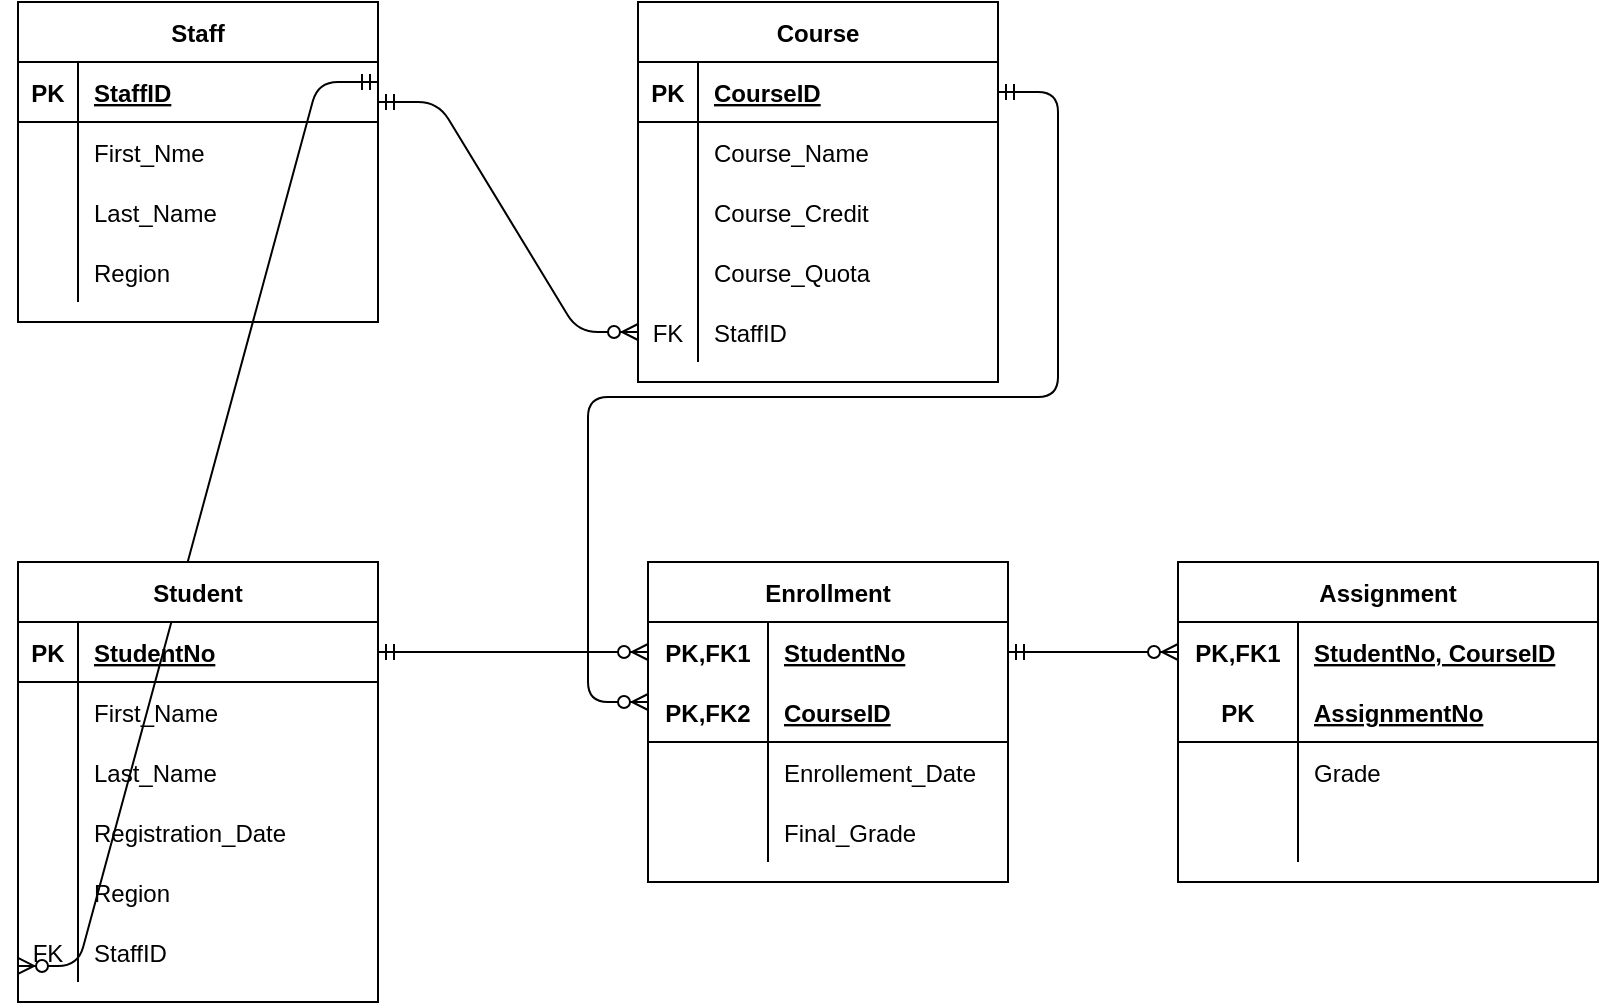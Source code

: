 <mxfile version="13.7.9" type="device"><diagram id="R2lEEEUBdFMjLlhIrx00" name="Page-1"><mxGraphModel dx="1278" dy="588" grid="1" gridSize="10" guides="1" tooltips="1" connect="1" arrows="1" fold="1" page="1" pageScale="1" pageWidth="850" pageHeight="1100" math="0" shadow="0" extFonts="Permanent Marker^https://fonts.googleapis.com/css?family=Permanent+Marker"><root><mxCell id="0"/><mxCell id="1" parent="0"/><mxCell id="6AYTQPLUuCGLxAneN_33-33" value="" style="edgeStyle=entityRelationEdgeStyle;fontSize=12;html=1;endArrow=ERzeroToMany;startArrow=ERmandOne;entryX=0;entryY=0.733;entryDx=0;entryDy=0;entryPerimeter=0;exitX=1;exitY=0.25;exitDx=0;exitDy=0;" edge="1" parent="1" source="6AYTQPLUuCGLxAneN_33-1" target="6AYTQPLUuCGLxAneN_33-30"><mxGeometry width="100" height="100" relative="1" as="geometry"><mxPoint x="280" y="90" as="sourcePoint"/><mxPoint x="380" y="-10" as="targetPoint"/></mxGeometry></mxCell><mxCell id="6AYTQPLUuCGLxAneN_33-50" value="Enrollment" style="shape=table;startSize=30;container=1;collapsible=1;childLayout=tableLayout;fixedRows=1;rowLines=0;fontStyle=1;align=center;resizeLast=1;" vertex="1" parent="1"><mxGeometry x="425" y="360" width="180" height="160" as="geometry"/></mxCell><mxCell id="6AYTQPLUuCGLxAneN_33-51" value="" style="shape=partialRectangle;collapsible=0;dropTarget=0;pointerEvents=0;fillColor=none;top=0;left=0;bottom=0;right=0;points=[[0,0.5],[1,0.5]];portConstraint=eastwest;" vertex="1" parent="6AYTQPLUuCGLxAneN_33-50"><mxGeometry y="30" width="180" height="30" as="geometry"/></mxCell><mxCell id="6AYTQPLUuCGLxAneN_33-52" value="PK,FK1" style="shape=partialRectangle;connectable=0;fillColor=none;top=0;left=0;bottom=0;right=0;fontStyle=1;overflow=hidden;" vertex="1" parent="6AYTQPLUuCGLxAneN_33-51"><mxGeometry width="60" height="30" as="geometry"/></mxCell><mxCell id="6AYTQPLUuCGLxAneN_33-53" value="StudentNo" style="shape=partialRectangle;connectable=0;fillColor=none;top=0;left=0;bottom=0;right=0;align=left;spacingLeft=6;fontStyle=5;overflow=hidden;" vertex="1" parent="6AYTQPLUuCGLxAneN_33-51"><mxGeometry x="60" width="120" height="30" as="geometry"/></mxCell><mxCell id="6AYTQPLUuCGLxAneN_33-54" value="" style="shape=partialRectangle;collapsible=0;dropTarget=0;pointerEvents=0;fillColor=none;top=0;left=0;bottom=1;right=0;points=[[0,0.5],[1,0.5]];portConstraint=eastwest;" vertex="1" parent="6AYTQPLUuCGLxAneN_33-50"><mxGeometry y="60" width="180" height="30" as="geometry"/></mxCell><mxCell id="6AYTQPLUuCGLxAneN_33-55" value="PK,FK2" style="shape=partialRectangle;connectable=0;fillColor=none;top=0;left=0;bottom=0;right=0;fontStyle=1;overflow=hidden;" vertex="1" parent="6AYTQPLUuCGLxAneN_33-54"><mxGeometry width="60" height="30" as="geometry"/></mxCell><mxCell id="6AYTQPLUuCGLxAneN_33-56" value="CourseID" style="shape=partialRectangle;connectable=0;fillColor=none;top=0;left=0;bottom=0;right=0;align=left;spacingLeft=6;fontStyle=5;overflow=hidden;" vertex="1" parent="6AYTQPLUuCGLxAneN_33-54"><mxGeometry x="60" width="120" height="30" as="geometry"/></mxCell><mxCell id="6AYTQPLUuCGLxAneN_33-57" value="" style="shape=partialRectangle;collapsible=0;dropTarget=0;pointerEvents=0;fillColor=none;top=0;left=0;bottom=0;right=0;points=[[0,0.5],[1,0.5]];portConstraint=eastwest;" vertex="1" parent="6AYTQPLUuCGLxAneN_33-50"><mxGeometry y="90" width="180" height="30" as="geometry"/></mxCell><mxCell id="6AYTQPLUuCGLxAneN_33-58" value="" style="shape=partialRectangle;connectable=0;fillColor=none;top=0;left=0;bottom=0;right=0;editable=1;overflow=hidden;" vertex="1" parent="6AYTQPLUuCGLxAneN_33-57"><mxGeometry width="60" height="30" as="geometry"/></mxCell><mxCell id="6AYTQPLUuCGLxAneN_33-59" value="Enrollement_Date" style="shape=partialRectangle;connectable=0;fillColor=none;top=0;left=0;bottom=0;right=0;align=left;spacingLeft=6;overflow=hidden;" vertex="1" parent="6AYTQPLUuCGLxAneN_33-57"><mxGeometry x="60" width="120" height="30" as="geometry"/></mxCell><mxCell id="6AYTQPLUuCGLxAneN_33-60" value="" style="shape=partialRectangle;collapsible=0;dropTarget=0;pointerEvents=0;fillColor=none;top=0;left=0;bottom=0;right=0;points=[[0,0.5],[1,0.5]];portConstraint=eastwest;" vertex="1" parent="6AYTQPLUuCGLxAneN_33-50"><mxGeometry y="120" width="180" height="30" as="geometry"/></mxCell><mxCell id="6AYTQPLUuCGLxAneN_33-61" value="" style="shape=partialRectangle;connectable=0;fillColor=none;top=0;left=0;bottom=0;right=0;editable=1;overflow=hidden;" vertex="1" parent="6AYTQPLUuCGLxAneN_33-60"><mxGeometry width="60" height="30" as="geometry"/></mxCell><mxCell id="6AYTQPLUuCGLxAneN_33-62" value="Final_Grade" style="shape=partialRectangle;connectable=0;fillColor=none;top=0;left=0;bottom=0;right=0;align=left;spacingLeft=6;overflow=hidden;" vertex="1" parent="6AYTQPLUuCGLxAneN_33-60"><mxGeometry x="60" width="120" height="30" as="geometry"/></mxCell><mxCell id="6AYTQPLUuCGLxAneN_33-63" value="" style="edgeStyle=entityRelationEdgeStyle;fontSize=12;html=1;endArrow=ERzeroToMany;startArrow=ERmandOne;exitX=1;exitY=0.5;exitDx=0;exitDy=0;entryX=0;entryY=0.5;entryDx=0;entryDy=0;" edge="1" parent="1" source="6AYTQPLUuCGLxAneN_33-15" target="6AYTQPLUuCGLxAneN_33-51"><mxGeometry width="100" height="100" relative="1" as="geometry"><mxPoint x="370" y="460" as="sourcePoint"/><mxPoint x="470" y="360" as="targetPoint"/></mxGeometry></mxCell><mxCell id="6AYTQPLUuCGLxAneN_33-64" value="" style="edgeStyle=entityRelationEdgeStyle;fontSize=12;html=1;endArrow=ERzeroToMany;startArrow=ERmandOne;exitX=1;exitY=0.5;exitDx=0;exitDy=0;" edge="1" parent="1" source="6AYTQPLUuCGLxAneN_33-35"><mxGeometry width="100" height="100" relative="1" as="geometry"><mxPoint x="325" y="530" as="sourcePoint"/><mxPoint x="425" y="430" as="targetPoint"/></mxGeometry></mxCell><mxCell id="6AYTQPLUuCGLxAneN_33-34" value="Course" style="shape=table;startSize=30;container=1;collapsible=1;childLayout=tableLayout;fixedRows=1;rowLines=0;fontStyle=1;align=center;resizeLast=1;" vertex="1" parent="1"><mxGeometry x="420" y="80" width="180" height="190" as="geometry"/></mxCell><mxCell id="6AYTQPLUuCGLxAneN_33-35" value="" style="shape=partialRectangle;collapsible=0;dropTarget=0;pointerEvents=0;fillColor=none;top=0;left=0;bottom=1;right=0;points=[[0,0.5],[1,0.5]];portConstraint=eastwest;" vertex="1" parent="6AYTQPLUuCGLxAneN_33-34"><mxGeometry y="30" width="180" height="30" as="geometry"/></mxCell><mxCell id="6AYTQPLUuCGLxAneN_33-36" value="PK" style="shape=partialRectangle;connectable=0;fillColor=none;top=0;left=0;bottom=0;right=0;fontStyle=1;overflow=hidden;" vertex="1" parent="6AYTQPLUuCGLxAneN_33-35"><mxGeometry width="30" height="30" as="geometry"/></mxCell><mxCell id="6AYTQPLUuCGLxAneN_33-37" value="CourseID" style="shape=partialRectangle;connectable=0;fillColor=none;top=0;left=0;bottom=0;right=0;align=left;spacingLeft=6;fontStyle=5;overflow=hidden;" vertex="1" parent="6AYTQPLUuCGLxAneN_33-35"><mxGeometry x="30" width="150" height="30" as="geometry"/></mxCell><mxCell id="6AYTQPLUuCGLxAneN_33-38" value="" style="shape=partialRectangle;collapsible=0;dropTarget=0;pointerEvents=0;fillColor=none;top=0;left=0;bottom=0;right=0;points=[[0,0.5],[1,0.5]];portConstraint=eastwest;" vertex="1" parent="6AYTQPLUuCGLxAneN_33-34"><mxGeometry y="60" width="180" height="30" as="geometry"/></mxCell><mxCell id="6AYTQPLUuCGLxAneN_33-39" value="" style="shape=partialRectangle;connectable=0;fillColor=none;top=0;left=0;bottom=0;right=0;editable=1;overflow=hidden;" vertex="1" parent="6AYTQPLUuCGLxAneN_33-38"><mxGeometry width="30" height="30" as="geometry"/></mxCell><mxCell id="6AYTQPLUuCGLxAneN_33-40" value="Course_Name" style="shape=partialRectangle;connectable=0;fillColor=none;top=0;left=0;bottom=0;right=0;align=left;spacingLeft=6;overflow=hidden;" vertex="1" parent="6AYTQPLUuCGLxAneN_33-38"><mxGeometry x="30" width="150" height="30" as="geometry"/></mxCell><mxCell id="6AYTQPLUuCGLxAneN_33-41" value="" style="shape=partialRectangle;collapsible=0;dropTarget=0;pointerEvents=0;fillColor=none;top=0;left=0;bottom=0;right=0;points=[[0,0.5],[1,0.5]];portConstraint=eastwest;" vertex="1" parent="6AYTQPLUuCGLxAneN_33-34"><mxGeometry y="90" width="180" height="30" as="geometry"/></mxCell><mxCell id="6AYTQPLUuCGLxAneN_33-42" value="" style="shape=partialRectangle;connectable=0;fillColor=none;top=0;left=0;bottom=0;right=0;editable=1;overflow=hidden;" vertex="1" parent="6AYTQPLUuCGLxAneN_33-41"><mxGeometry width="30" height="30" as="geometry"/></mxCell><mxCell id="6AYTQPLUuCGLxAneN_33-43" value="Course_Credit" style="shape=partialRectangle;connectable=0;fillColor=none;top=0;left=0;bottom=0;right=0;align=left;spacingLeft=6;overflow=hidden;" vertex="1" parent="6AYTQPLUuCGLxAneN_33-41"><mxGeometry x="30" width="150" height="30" as="geometry"/></mxCell><mxCell id="6AYTQPLUuCGLxAneN_33-44" value="" style="shape=partialRectangle;collapsible=0;dropTarget=0;pointerEvents=0;fillColor=none;top=0;left=0;bottom=0;right=0;points=[[0,0.5],[1,0.5]];portConstraint=eastwest;" vertex="1" parent="6AYTQPLUuCGLxAneN_33-34"><mxGeometry y="120" width="180" height="30" as="geometry"/></mxCell><mxCell id="6AYTQPLUuCGLxAneN_33-45" value="" style="shape=partialRectangle;connectable=0;fillColor=none;top=0;left=0;bottom=0;right=0;editable=1;overflow=hidden;" vertex="1" parent="6AYTQPLUuCGLxAneN_33-44"><mxGeometry width="30" height="30" as="geometry"/></mxCell><mxCell id="6AYTQPLUuCGLxAneN_33-46" value="Course_Quota" style="shape=partialRectangle;connectable=0;fillColor=none;top=0;left=0;bottom=0;right=0;align=left;spacingLeft=6;overflow=hidden;" vertex="1" parent="6AYTQPLUuCGLxAneN_33-44"><mxGeometry x="30" width="150" height="30" as="geometry"/></mxCell><mxCell id="6AYTQPLUuCGLxAneN_33-47" value="" style="shape=partialRectangle;collapsible=0;dropTarget=0;pointerEvents=0;fillColor=none;top=0;left=0;bottom=0;right=0;points=[[0,0.5],[1,0.5]];portConstraint=eastwest;" vertex="1" parent="6AYTQPLUuCGLxAneN_33-34"><mxGeometry y="150" width="180" height="30" as="geometry"/></mxCell><mxCell id="6AYTQPLUuCGLxAneN_33-48" value="FK" style="shape=partialRectangle;connectable=0;fillColor=none;top=0;left=0;bottom=0;right=0;editable=1;overflow=hidden;" vertex="1" parent="6AYTQPLUuCGLxAneN_33-47"><mxGeometry width="30" height="30" as="geometry"/></mxCell><mxCell id="6AYTQPLUuCGLxAneN_33-49" value="StaffID" style="shape=partialRectangle;connectable=0;fillColor=none;top=0;left=0;bottom=0;right=0;align=left;spacingLeft=6;overflow=hidden;" vertex="1" parent="6AYTQPLUuCGLxAneN_33-47"><mxGeometry x="30" width="150" height="30" as="geometry"/></mxCell><mxCell id="6AYTQPLUuCGLxAneN_33-78" value="" style="edgeStyle=entityRelationEdgeStyle;fontSize=12;html=1;endArrow=ERzeroToMany;startArrow=ERmandOne;entryX=0;entryY=0.5;entryDx=0;entryDy=0;" edge="1" parent="1" source="6AYTQPLUuCGLxAneN_33-51" target="6AYTQPLUuCGLxAneN_33-66"><mxGeometry width="100" height="100" relative="1" as="geometry"><mxPoint x="720" y="280" as="sourcePoint"/><mxPoint x="820" y="180" as="targetPoint"/></mxGeometry></mxCell><mxCell id="6AYTQPLUuCGLxAneN_33-1" value="Staff" style="shape=table;startSize=30;container=1;collapsible=1;childLayout=tableLayout;fixedRows=1;rowLines=0;fontStyle=1;align=center;resizeLast=1;" vertex="1" parent="1"><mxGeometry x="110" y="80" width="180" height="160" as="geometry"/></mxCell><mxCell id="6AYTQPLUuCGLxAneN_33-2" value="" style="shape=partialRectangle;collapsible=0;dropTarget=0;pointerEvents=0;fillColor=none;top=0;left=0;bottom=1;right=0;points=[[0,0.5],[1,0.5]];portConstraint=eastwest;" vertex="1" parent="6AYTQPLUuCGLxAneN_33-1"><mxGeometry y="30" width="180" height="30" as="geometry"/></mxCell><mxCell id="6AYTQPLUuCGLxAneN_33-3" value="PK" style="shape=partialRectangle;connectable=0;fillColor=none;top=0;left=0;bottom=0;right=0;fontStyle=1;overflow=hidden;" vertex="1" parent="6AYTQPLUuCGLxAneN_33-2"><mxGeometry width="30" height="30" as="geometry"/></mxCell><mxCell id="6AYTQPLUuCGLxAneN_33-4" value="StaffID" style="shape=partialRectangle;connectable=0;fillColor=none;top=0;left=0;bottom=0;right=0;align=left;spacingLeft=6;fontStyle=5;overflow=hidden;" vertex="1" parent="6AYTQPLUuCGLxAneN_33-2"><mxGeometry x="30" width="150" height="30" as="geometry"/></mxCell><mxCell id="6AYTQPLUuCGLxAneN_33-5" value="" style="shape=partialRectangle;collapsible=0;dropTarget=0;pointerEvents=0;fillColor=none;top=0;left=0;bottom=0;right=0;points=[[0,0.5],[1,0.5]];portConstraint=eastwest;" vertex="1" parent="6AYTQPLUuCGLxAneN_33-1"><mxGeometry y="60" width="180" height="30" as="geometry"/></mxCell><mxCell id="6AYTQPLUuCGLxAneN_33-6" value="" style="shape=partialRectangle;connectable=0;fillColor=none;top=0;left=0;bottom=0;right=0;editable=1;overflow=hidden;" vertex="1" parent="6AYTQPLUuCGLxAneN_33-5"><mxGeometry width="30" height="30" as="geometry"/></mxCell><mxCell id="6AYTQPLUuCGLxAneN_33-7" value="First_Nme" style="shape=partialRectangle;connectable=0;fillColor=none;top=0;left=0;bottom=0;right=0;align=left;spacingLeft=6;overflow=hidden;" vertex="1" parent="6AYTQPLUuCGLxAneN_33-5"><mxGeometry x="30" width="150" height="30" as="geometry"/></mxCell><mxCell id="6AYTQPLUuCGLxAneN_33-8" value="" style="shape=partialRectangle;collapsible=0;dropTarget=0;pointerEvents=0;fillColor=none;top=0;left=0;bottom=0;right=0;points=[[0,0.5],[1,0.5]];portConstraint=eastwest;" vertex="1" parent="6AYTQPLUuCGLxAneN_33-1"><mxGeometry y="90" width="180" height="30" as="geometry"/></mxCell><mxCell id="6AYTQPLUuCGLxAneN_33-9" value="" style="shape=partialRectangle;connectable=0;fillColor=none;top=0;left=0;bottom=0;right=0;editable=1;overflow=hidden;" vertex="1" parent="6AYTQPLUuCGLxAneN_33-8"><mxGeometry width="30" height="30" as="geometry"/></mxCell><mxCell id="6AYTQPLUuCGLxAneN_33-10" value="Last_Name" style="shape=partialRectangle;connectable=0;fillColor=none;top=0;left=0;bottom=0;right=0;align=left;spacingLeft=6;overflow=hidden;" vertex="1" parent="6AYTQPLUuCGLxAneN_33-8"><mxGeometry x="30" width="150" height="30" as="geometry"/></mxCell><mxCell id="6AYTQPLUuCGLxAneN_33-11" value="" style="shape=partialRectangle;collapsible=0;dropTarget=0;pointerEvents=0;fillColor=none;top=0;left=0;bottom=0;right=0;points=[[0,0.5],[1,0.5]];portConstraint=eastwest;" vertex="1" parent="6AYTQPLUuCGLxAneN_33-1"><mxGeometry y="120" width="180" height="30" as="geometry"/></mxCell><mxCell id="6AYTQPLUuCGLxAneN_33-12" value="" style="shape=partialRectangle;connectable=0;fillColor=none;top=0;left=0;bottom=0;right=0;editable=1;overflow=hidden;" vertex="1" parent="6AYTQPLUuCGLxAneN_33-11"><mxGeometry width="30" height="30" as="geometry"/></mxCell><mxCell id="6AYTQPLUuCGLxAneN_33-13" value="Region" style="shape=partialRectangle;connectable=0;fillColor=none;top=0;left=0;bottom=0;right=0;align=left;spacingLeft=6;overflow=hidden;" vertex="1" parent="6AYTQPLUuCGLxAneN_33-11"><mxGeometry x="30" width="150" height="30" as="geometry"/></mxCell><mxCell id="6AYTQPLUuCGLxAneN_33-65" value="Assignment" style="shape=table;startSize=30;container=1;collapsible=1;childLayout=tableLayout;fixedRows=1;rowLines=0;fontStyle=1;align=center;resizeLast=1;" vertex="1" parent="1"><mxGeometry x="690" y="360" width="210" height="160" as="geometry"/></mxCell><mxCell id="6AYTQPLUuCGLxAneN_33-66" value="" style="shape=partialRectangle;collapsible=0;dropTarget=0;pointerEvents=0;fillColor=none;top=0;left=0;bottom=0;right=0;points=[[0,0.5],[1,0.5]];portConstraint=eastwest;" vertex="1" parent="6AYTQPLUuCGLxAneN_33-65"><mxGeometry y="30" width="210" height="30" as="geometry"/></mxCell><mxCell id="6AYTQPLUuCGLxAneN_33-67" value="PK,FK1" style="shape=partialRectangle;connectable=0;fillColor=none;top=0;left=0;bottom=0;right=0;fontStyle=1;overflow=hidden;" vertex="1" parent="6AYTQPLUuCGLxAneN_33-66"><mxGeometry width="60" height="30" as="geometry"/></mxCell><mxCell id="6AYTQPLUuCGLxAneN_33-68" value="StudentNo, CourseID" style="shape=partialRectangle;connectable=0;fillColor=none;top=0;left=0;bottom=0;right=0;align=left;spacingLeft=6;fontStyle=5;overflow=hidden;" vertex="1" parent="6AYTQPLUuCGLxAneN_33-66"><mxGeometry x="60" width="150" height="30" as="geometry"/></mxCell><mxCell id="6AYTQPLUuCGLxAneN_33-69" value="" style="shape=partialRectangle;collapsible=0;dropTarget=0;pointerEvents=0;fillColor=none;top=0;left=0;bottom=1;right=0;points=[[0,0.5],[1,0.5]];portConstraint=eastwest;" vertex="1" parent="6AYTQPLUuCGLxAneN_33-65"><mxGeometry y="60" width="210" height="30" as="geometry"/></mxCell><mxCell id="6AYTQPLUuCGLxAneN_33-70" value="PK" style="shape=partialRectangle;connectable=0;fillColor=none;top=0;left=0;bottom=0;right=0;fontStyle=1;overflow=hidden;" vertex="1" parent="6AYTQPLUuCGLxAneN_33-69"><mxGeometry width="60" height="30" as="geometry"/></mxCell><mxCell id="6AYTQPLUuCGLxAneN_33-71" value="AssignmentNo" style="shape=partialRectangle;connectable=0;fillColor=none;top=0;left=0;bottom=0;right=0;align=left;spacingLeft=6;fontStyle=5;overflow=hidden;" vertex="1" parent="6AYTQPLUuCGLxAneN_33-69"><mxGeometry x="60" width="150" height="30" as="geometry"/></mxCell><mxCell id="6AYTQPLUuCGLxAneN_33-72" value="" style="shape=partialRectangle;collapsible=0;dropTarget=0;pointerEvents=0;fillColor=none;top=0;left=0;bottom=0;right=0;points=[[0,0.5],[1,0.5]];portConstraint=eastwest;" vertex="1" parent="6AYTQPLUuCGLxAneN_33-65"><mxGeometry y="90" width="210" height="30" as="geometry"/></mxCell><mxCell id="6AYTQPLUuCGLxAneN_33-73" value="" style="shape=partialRectangle;connectable=0;fillColor=none;top=0;left=0;bottom=0;right=0;editable=1;overflow=hidden;" vertex="1" parent="6AYTQPLUuCGLxAneN_33-72"><mxGeometry width="60" height="30" as="geometry"/></mxCell><mxCell id="6AYTQPLUuCGLxAneN_33-74" value="Grade" style="shape=partialRectangle;connectable=0;fillColor=none;top=0;left=0;bottom=0;right=0;align=left;spacingLeft=6;overflow=hidden;" vertex="1" parent="6AYTQPLUuCGLxAneN_33-72"><mxGeometry x="60" width="150" height="30" as="geometry"/></mxCell><mxCell id="6AYTQPLUuCGLxAneN_33-75" value="" style="shape=partialRectangle;collapsible=0;dropTarget=0;pointerEvents=0;fillColor=none;top=0;left=0;bottom=0;right=0;points=[[0,0.5],[1,0.5]];portConstraint=eastwest;" vertex="1" parent="6AYTQPLUuCGLxAneN_33-65"><mxGeometry y="120" width="210" height="30" as="geometry"/></mxCell><mxCell id="6AYTQPLUuCGLxAneN_33-76" value="" style="shape=partialRectangle;connectable=0;fillColor=none;top=0;left=0;bottom=0;right=0;editable=1;overflow=hidden;" vertex="1" parent="6AYTQPLUuCGLxAneN_33-75"><mxGeometry width="60" height="30" as="geometry"/></mxCell><mxCell id="6AYTQPLUuCGLxAneN_33-77" value="" style="shape=partialRectangle;connectable=0;fillColor=none;top=0;left=0;bottom=0;right=0;align=left;spacingLeft=6;overflow=hidden;" vertex="1" parent="6AYTQPLUuCGLxAneN_33-75"><mxGeometry x="60" width="150" height="30" as="geometry"/></mxCell><mxCell id="6AYTQPLUuCGLxAneN_33-14" value="Student" style="shape=table;startSize=30;container=1;collapsible=1;childLayout=tableLayout;fixedRows=1;rowLines=0;fontStyle=1;align=center;resizeLast=1;" vertex="1" parent="1"><mxGeometry x="110" y="360" width="180" height="220" as="geometry"/></mxCell><mxCell id="6AYTQPLUuCGLxAneN_33-15" value="" style="shape=partialRectangle;collapsible=0;dropTarget=0;pointerEvents=0;fillColor=none;top=0;left=0;bottom=1;right=0;points=[[0,0.5],[1,0.5]];portConstraint=eastwest;" vertex="1" parent="6AYTQPLUuCGLxAneN_33-14"><mxGeometry y="30" width="180" height="30" as="geometry"/></mxCell><mxCell id="6AYTQPLUuCGLxAneN_33-16" value="PK" style="shape=partialRectangle;connectable=0;fillColor=none;top=0;left=0;bottom=0;right=0;fontStyle=1;overflow=hidden;" vertex="1" parent="6AYTQPLUuCGLxAneN_33-15"><mxGeometry width="30" height="30" as="geometry"/></mxCell><mxCell id="6AYTQPLUuCGLxAneN_33-17" value="StudentNo" style="shape=partialRectangle;connectable=0;fillColor=none;top=0;left=0;bottom=0;right=0;align=left;spacingLeft=6;fontStyle=5;overflow=hidden;" vertex="1" parent="6AYTQPLUuCGLxAneN_33-15"><mxGeometry x="30" width="150" height="30" as="geometry"/></mxCell><mxCell id="6AYTQPLUuCGLxAneN_33-18" value="" style="shape=partialRectangle;collapsible=0;dropTarget=0;pointerEvents=0;fillColor=none;top=0;left=0;bottom=0;right=0;points=[[0,0.5],[1,0.5]];portConstraint=eastwest;" vertex="1" parent="6AYTQPLUuCGLxAneN_33-14"><mxGeometry y="60" width="180" height="30" as="geometry"/></mxCell><mxCell id="6AYTQPLUuCGLxAneN_33-19" value="" style="shape=partialRectangle;connectable=0;fillColor=none;top=0;left=0;bottom=0;right=0;editable=1;overflow=hidden;" vertex="1" parent="6AYTQPLUuCGLxAneN_33-18"><mxGeometry width="30" height="30" as="geometry"/></mxCell><mxCell id="6AYTQPLUuCGLxAneN_33-20" value="First_Name" style="shape=partialRectangle;connectable=0;fillColor=none;top=0;left=0;bottom=0;right=0;align=left;spacingLeft=6;overflow=hidden;" vertex="1" parent="6AYTQPLUuCGLxAneN_33-18"><mxGeometry x="30" width="150" height="30" as="geometry"/></mxCell><mxCell id="6AYTQPLUuCGLxAneN_33-21" value="" style="shape=partialRectangle;collapsible=0;dropTarget=0;pointerEvents=0;fillColor=none;top=0;left=0;bottom=0;right=0;points=[[0,0.5],[1,0.5]];portConstraint=eastwest;" vertex="1" parent="6AYTQPLUuCGLxAneN_33-14"><mxGeometry y="90" width="180" height="30" as="geometry"/></mxCell><mxCell id="6AYTQPLUuCGLxAneN_33-22" value="" style="shape=partialRectangle;connectable=0;fillColor=none;top=0;left=0;bottom=0;right=0;editable=1;overflow=hidden;" vertex="1" parent="6AYTQPLUuCGLxAneN_33-21"><mxGeometry width="30" height="30" as="geometry"/></mxCell><mxCell id="6AYTQPLUuCGLxAneN_33-23" value="Last_Name" style="shape=partialRectangle;connectable=0;fillColor=none;top=0;left=0;bottom=0;right=0;align=left;spacingLeft=6;overflow=hidden;" vertex="1" parent="6AYTQPLUuCGLxAneN_33-21"><mxGeometry x="30" width="150" height="30" as="geometry"/></mxCell><mxCell id="6AYTQPLUuCGLxAneN_33-24" value="" style="shape=partialRectangle;collapsible=0;dropTarget=0;pointerEvents=0;fillColor=none;top=0;left=0;bottom=0;right=0;points=[[0,0.5],[1,0.5]];portConstraint=eastwest;" vertex="1" parent="6AYTQPLUuCGLxAneN_33-14"><mxGeometry y="120" width="180" height="30" as="geometry"/></mxCell><mxCell id="6AYTQPLUuCGLxAneN_33-25" value="" style="shape=partialRectangle;connectable=0;fillColor=none;top=0;left=0;bottom=0;right=0;editable=1;overflow=hidden;" vertex="1" parent="6AYTQPLUuCGLxAneN_33-24"><mxGeometry width="30" height="30" as="geometry"/></mxCell><mxCell id="6AYTQPLUuCGLxAneN_33-26" value="Registration_Date" style="shape=partialRectangle;connectable=0;fillColor=none;top=0;left=0;bottom=0;right=0;align=left;spacingLeft=6;overflow=hidden;" vertex="1" parent="6AYTQPLUuCGLxAneN_33-24"><mxGeometry x="30" width="150" height="30" as="geometry"/></mxCell><mxCell id="6AYTQPLUuCGLxAneN_33-27" value="" style="shape=partialRectangle;collapsible=0;dropTarget=0;pointerEvents=0;fillColor=none;top=0;left=0;bottom=0;right=0;points=[[0,0.5],[1,0.5]];portConstraint=eastwest;" vertex="1" parent="6AYTQPLUuCGLxAneN_33-14"><mxGeometry y="150" width="180" height="30" as="geometry"/></mxCell><mxCell id="6AYTQPLUuCGLxAneN_33-28" value="" style="shape=partialRectangle;connectable=0;fillColor=none;top=0;left=0;bottom=0;right=0;editable=1;overflow=hidden;" vertex="1" parent="6AYTQPLUuCGLxAneN_33-27"><mxGeometry width="30" height="30" as="geometry"/></mxCell><mxCell id="6AYTQPLUuCGLxAneN_33-29" value="Region" style="shape=partialRectangle;connectable=0;fillColor=none;top=0;left=0;bottom=0;right=0;align=left;spacingLeft=6;overflow=hidden;" vertex="1" parent="6AYTQPLUuCGLxAneN_33-27"><mxGeometry x="30" width="150" height="30" as="geometry"/></mxCell><mxCell id="6AYTQPLUuCGLxAneN_33-30" value="" style="shape=partialRectangle;collapsible=0;dropTarget=0;pointerEvents=0;fillColor=none;top=0;left=0;bottom=0;right=0;points=[[0,0.5],[1,0.5]];portConstraint=eastwest;" vertex="1" parent="6AYTQPLUuCGLxAneN_33-14"><mxGeometry y="180" width="180" height="30" as="geometry"/></mxCell><mxCell id="6AYTQPLUuCGLxAneN_33-31" value="FK" style="shape=partialRectangle;connectable=0;fillColor=none;top=0;left=0;bottom=0;right=0;editable=1;overflow=hidden;" vertex="1" parent="6AYTQPLUuCGLxAneN_33-30"><mxGeometry width="30" height="30" as="geometry"/></mxCell><mxCell id="6AYTQPLUuCGLxAneN_33-32" value="StaffID" style="shape=partialRectangle;connectable=0;fillColor=none;top=0;left=0;bottom=0;right=0;align=left;spacingLeft=6;overflow=hidden;" vertex="1" parent="6AYTQPLUuCGLxAneN_33-30"><mxGeometry x="30" width="150" height="30" as="geometry"/></mxCell><mxCell id="6AYTQPLUuCGLxAneN_33-80" value="" style="edgeStyle=entityRelationEdgeStyle;fontSize=12;html=1;endArrow=ERzeroToMany;startArrow=ERmandOne;entryX=0;entryY=0.5;entryDx=0;entryDy=0;" edge="1" parent="1" target="6AYTQPLUuCGLxAneN_33-47"><mxGeometry width="100" height="100" relative="1" as="geometry"><mxPoint x="290" y="130" as="sourcePoint"/><mxPoint x="390" y="30" as="targetPoint"/></mxGeometry></mxCell></root></mxGraphModel></diagram></mxfile>